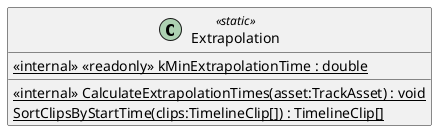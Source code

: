 @startuml
class Extrapolation <<static>> {
    <<internal>> {static} <<readonly>> kMinExtrapolationTime : double
    <<internal>> {static} CalculateExtrapolationTimes(asset:TrackAsset) : void
    {static} SortClipsByStartTime(clips:TimelineClip[]) : TimelineClip[]
}
@enduml
